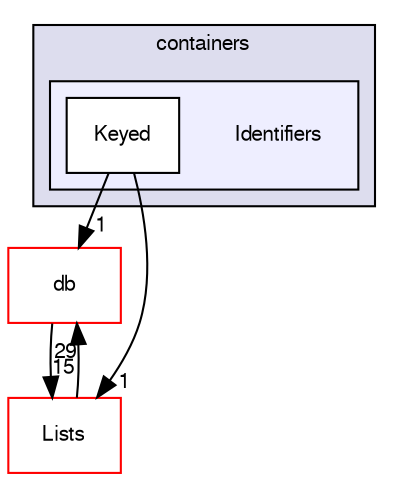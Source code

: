 digraph "src/OpenFOAM/containers/Identifiers" {
  bgcolor=transparent;
  compound=true
  node [ fontsize="10", fontname="FreeSans"];
  edge [ labelfontsize="10", labelfontname="FreeSans"];
  subgraph clusterdir_19d0872053bde092be81d7fe3f56cbf7 {
    graph [ bgcolor="#ddddee", pencolor="black", label="containers" fontname="FreeSans", fontsize="10", URL="dir_19d0872053bde092be81d7fe3f56cbf7.html"]
  subgraph clusterdir_7b02221aae33c3dde3ca692245a81729 {
    graph [ bgcolor="#eeeeff", pencolor="black", label="" URL="dir_7b02221aae33c3dde3ca692245a81729.html"];
    dir_7b02221aae33c3dde3ca692245a81729 [shape=plaintext label="Identifiers"];
    dir_e741a8193b4e53b040d753abb8180468 [shape=box label="Keyed" color="black" fillcolor="white" style="filled" URL="dir_e741a8193b4e53b040d753abb8180468.html"];
  }
  }
  dir_63c634f7a7cfd679ac26c67fb30fc32f [shape=box label="db" color="red" URL="dir_63c634f7a7cfd679ac26c67fb30fc32f.html"];
  dir_f87fe3b02e96c330e8a853ff310f1666 [shape=box label="Lists" color="red" URL="dir_f87fe3b02e96c330e8a853ff310f1666.html"];
  dir_e741a8193b4e53b040d753abb8180468->dir_63c634f7a7cfd679ac26c67fb30fc32f [headlabel="1", labeldistance=1.5 headhref="dir_001730_001761.html"];
  dir_e741a8193b4e53b040d753abb8180468->dir_f87fe3b02e96c330e8a853ff310f1666 [headlabel="1", labeldistance=1.5 headhref="dir_001730_001741.html"];
  dir_63c634f7a7cfd679ac26c67fb30fc32f->dir_f87fe3b02e96c330e8a853ff310f1666 [headlabel="15", labeldistance=1.5 headhref="dir_001761_001741.html"];
  dir_f87fe3b02e96c330e8a853ff310f1666->dir_63c634f7a7cfd679ac26c67fb30fc32f [headlabel="29", labeldistance=1.5 headhref="dir_001741_001761.html"];
}
